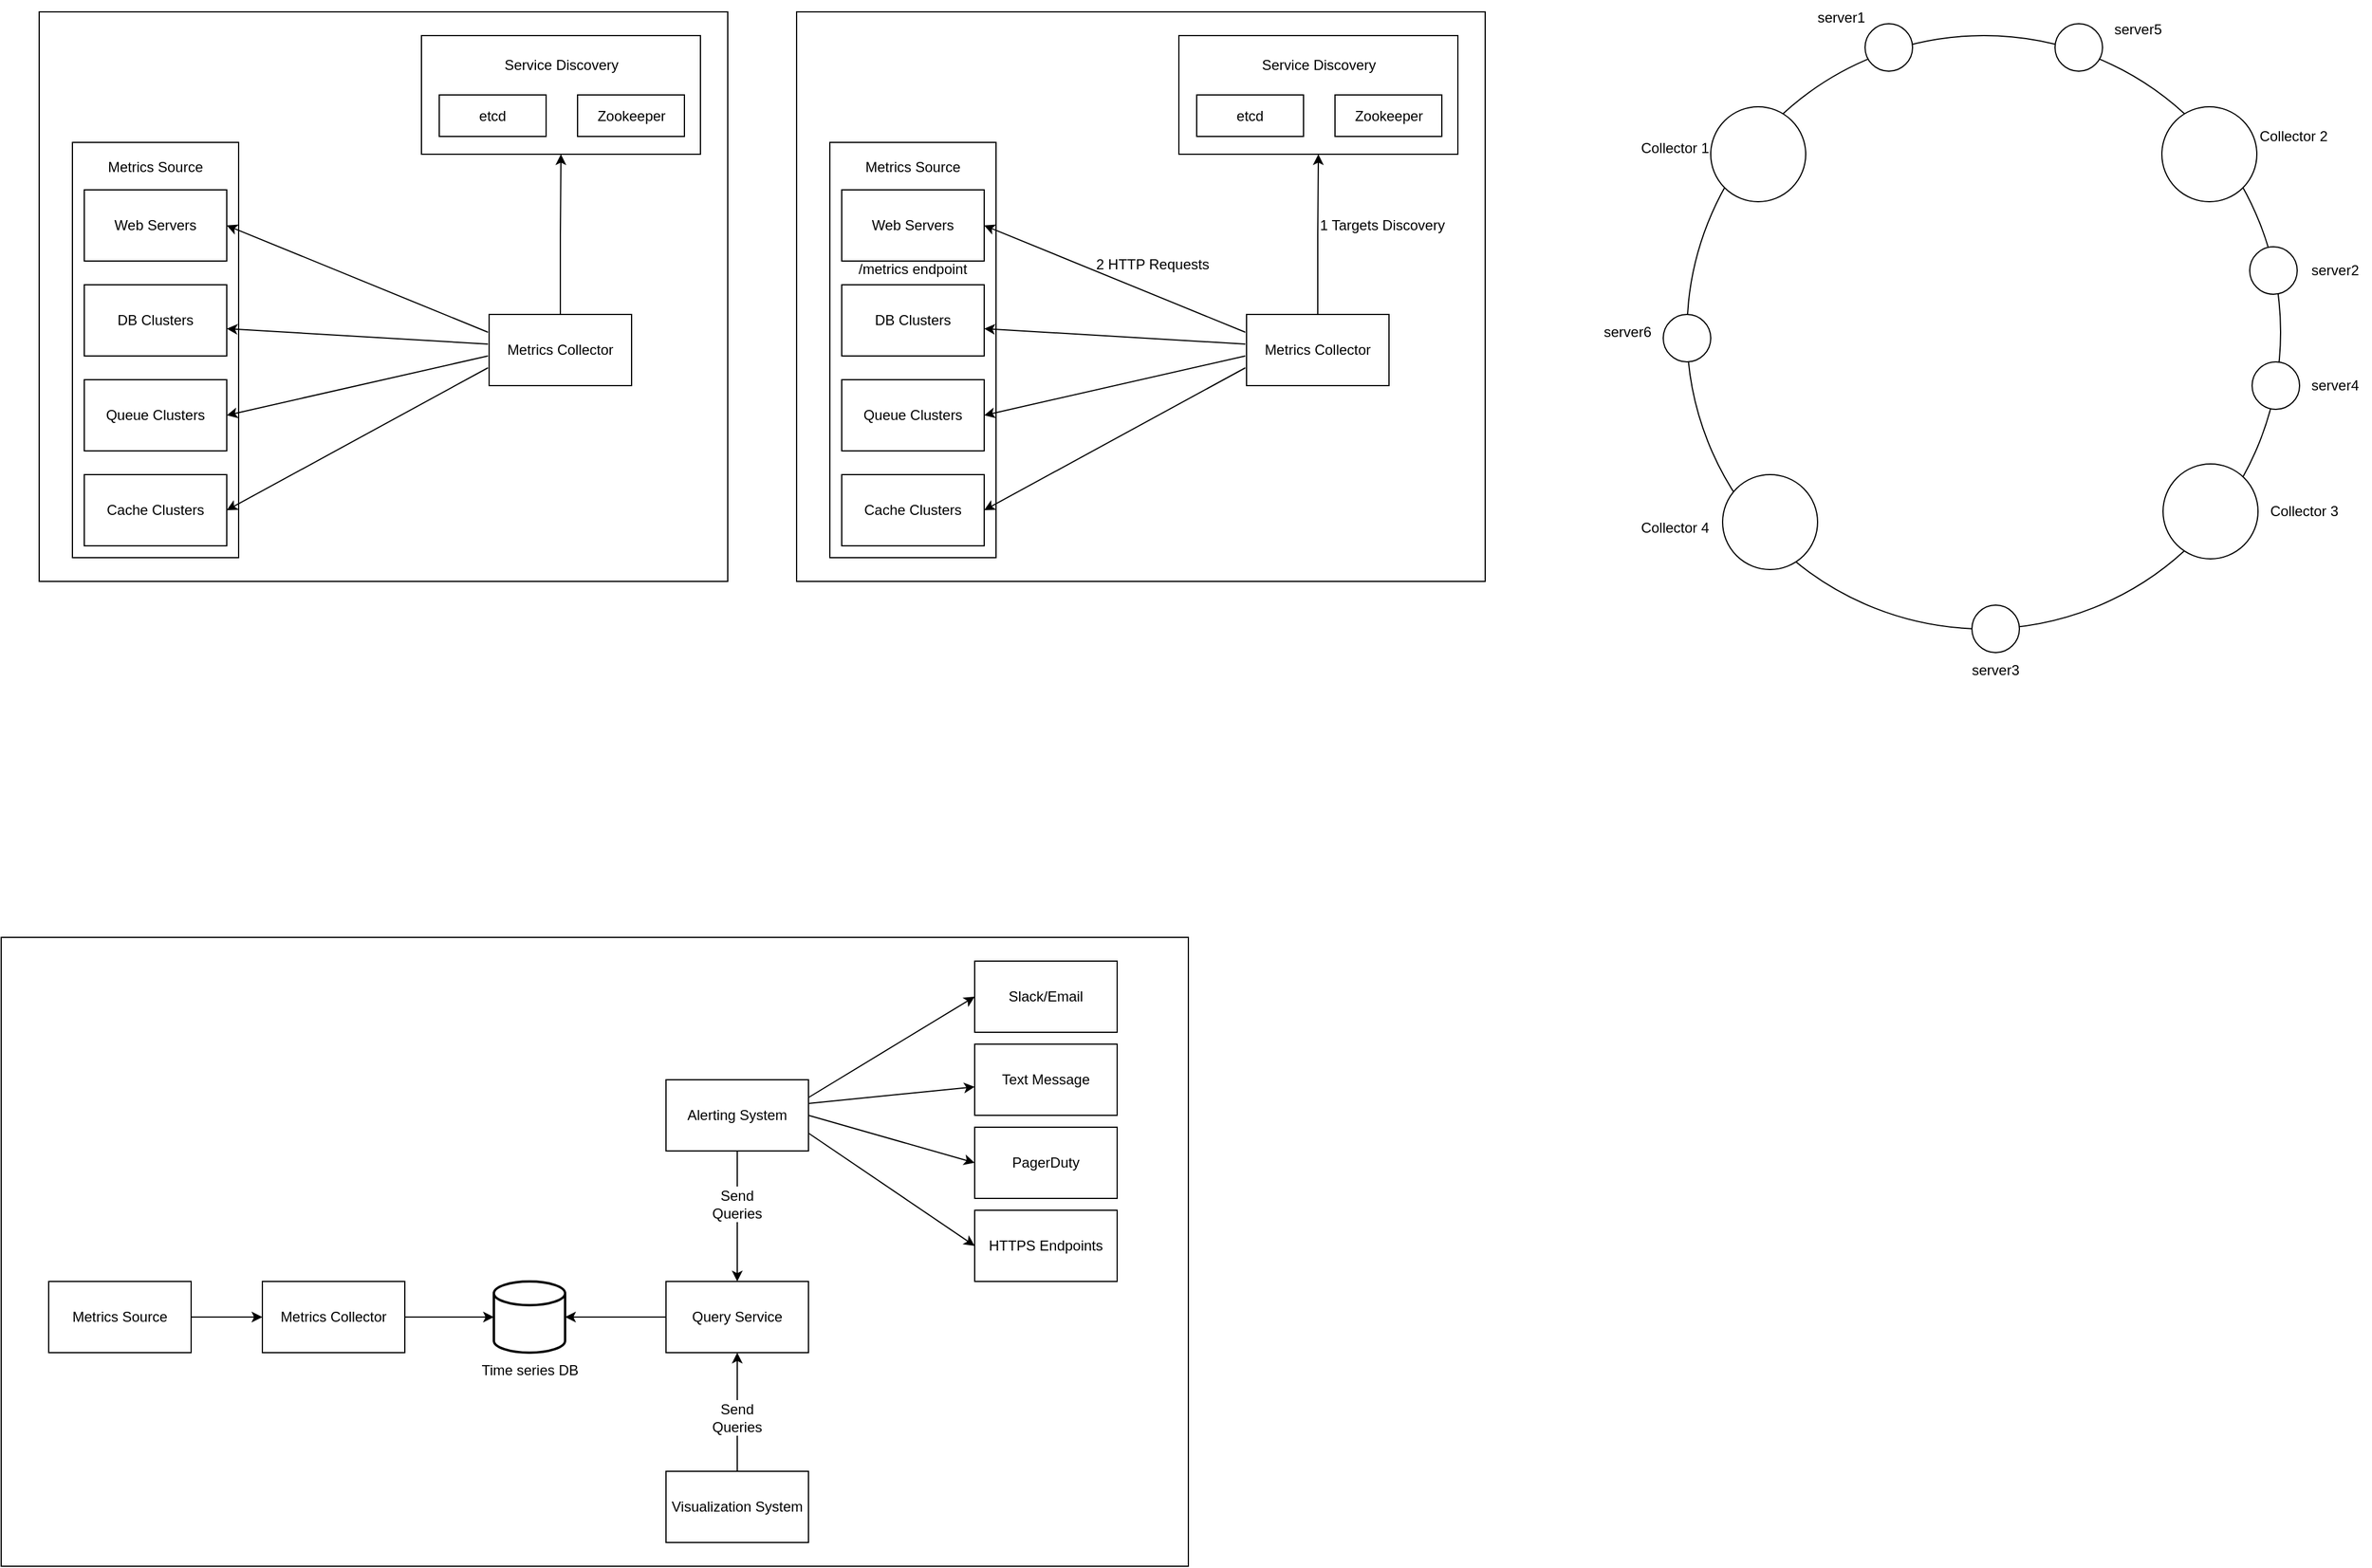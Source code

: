 <mxfile version="20.6.0" type="github">
  <diagram id="3zRqZE1PXoxu8mi61ys7" name="Page-1">
    <mxGraphModel dx="1422" dy="1894" grid="1" gridSize="10" guides="1" tooltips="1" connect="1" arrows="1" fold="1" page="1" pageScale="1" pageWidth="850" pageHeight="1100" math="0" shadow="0">
      <root>
        <mxCell id="0" />
        <mxCell id="1" parent="0" />
        <mxCell id="GxoPXQK3lBsdHpbGMg-z-47" value="" style="rounded=0;whiteSpace=wrap;html=1;" vertex="1" parent="1">
          <mxGeometry x="42" y="-890" width="580" height="480" as="geometry" />
        </mxCell>
        <mxCell id="GxoPXQK3lBsdHpbGMg-z-26" value="" style="rounded=0;whiteSpace=wrap;html=1;" vertex="1" parent="1">
          <mxGeometry x="10" y="-110" width="1000" height="530" as="geometry" />
        </mxCell>
        <mxCell id="GxoPXQK3lBsdHpbGMg-z-25" style="edgeStyle=orthogonalEdgeStyle;rounded=0;orthogonalLoop=1;jettySize=auto;html=1;exitX=1;exitY=0.5;exitDx=0;exitDy=0;entryX=0;entryY=0.5;entryDx=0;entryDy=0;" edge="1" parent="1" source="GxoPXQK3lBsdHpbGMg-z-1" target="GxoPXQK3lBsdHpbGMg-z-2">
          <mxGeometry relative="1" as="geometry" />
        </mxCell>
        <mxCell id="GxoPXQK3lBsdHpbGMg-z-1" value="Metrics Source" style="rounded=0;whiteSpace=wrap;html=1;" vertex="1" parent="1">
          <mxGeometry x="50" y="180" width="120" height="60" as="geometry" />
        </mxCell>
        <mxCell id="GxoPXQK3lBsdHpbGMg-z-24" style="edgeStyle=orthogonalEdgeStyle;rounded=0;orthogonalLoop=1;jettySize=auto;html=1;entryX=0;entryY=0.5;entryDx=0;entryDy=0;entryPerimeter=0;" edge="1" parent="1" source="GxoPXQK3lBsdHpbGMg-z-2" target="GxoPXQK3lBsdHpbGMg-z-3">
          <mxGeometry relative="1" as="geometry" />
        </mxCell>
        <mxCell id="GxoPXQK3lBsdHpbGMg-z-2" value="Metrics Collector" style="rounded=0;whiteSpace=wrap;html=1;" vertex="1" parent="1">
          <mxGeometry x="230" y="180" width="120" height="60" as="geometry" />
        </mxCell>
        <mxCell id="GxoPXQK3lBsdHpbGMg-z-3" value="" style="strokeWidth=2;html=1;shape=mxgraph.flowchart.database;whiteSpace=wrap;" vertex="1" parent="1">
          <mxGeometry x="425" y="180" width="60" height="60" as="geometry" />
        </mxCell>
        <mxCell id="GxoPXQK3lBsdHpbGMg-z-23" style="edgeStyle=orthogonalEdgeStyle;rounded=0;orthogonalLoop=1;jettySize=auto;html=1;exitX=0;exitY=0.5;exitDx=0;exitDy=0;" edge="1" parent="1" source="GxoPXQK3lBsdHpbGMg-z-4" target="GxoPXQK3lBsdHpbGMg-z-3">
          <mxGeometry relative="1" as="geometry" />
        </mxCell>
        <mxCell id="GxoPXQK3lBsdHpbGMg-z-4" value="Query Service" style="rounded=0;whiteSpace=wrap;html=1;" vertex="1" parent="1">
          <mxGeometry x="570" y="180" width="120" height="60" as="geometry" />
        </mxCell>
        <mxCell id="GxoPXQK3lBsdHpbGMg-z-16" style="edgeStyle=orthogonalEdgeStyle;rounded=0;orthogonalLoop=1;jettySize=auto;html=1;entryX=0.5;entryY=0;entryDx=0;entryDy=0;startArrow=none;" edge="1" parent="1" source="GxoPXQK3lBsdHpbGMg-z-21" target="GxoPXQK3lBsdHpbGMg-z-4">
          <mxGeometry relative="1" as="geometry" />
        </mxCell>
        <mxCell id="GxoPXQK3lBsdHpbGMg-z-5" value="Alerting System" style="rounded=0;whiteSpace=wrap;html=1;" vertex="1" parent="1">
          <mxGeometry x="570" y="10" width="120" height="60" as="geometry" />
        </mxCell>
        <mxCell id="GxoPXQK3lBsdHpbGMg-z-17" style="edgeStyle=orthogonalEdgeStyle;rounded=0;orthogonalLoop=1;jettySize=auto;html=1;entryX=0.5;entryY=1;entryDx=0;entryDy=0;startArrow=none;" edge="1" parent="1" source="GxoPXQK3lBsdHpbGMg-z-18" target="GxoPXQK3lBsdHpbGMg-z-4">
          <mxGeometry relative="1" as="geometry" />
        </mxCell>
        <mxCell id="GxoPXQK3lBsdHpbGMg-z-6" value="Visualization System" style="rounded=0;whiteSpace=wrap;html=1;" vertex="1" parent="1">
          <mxGeometry x="570" y="340" width="120" height="60" as="geometry" />
        </mxCell>
        <mxCell id="GxoPXQK3lBsdHpbGMg-z-7" value="Time series DB" style="text;html=1;strokeColor=none;fillColor=none;align=center;verticalAlign=middle;whiteSpace=wrap;rounded=0;" vertex="1" parent="1">
          <mxGeometry x="412.5" y="240" width="85" height="30" as="geometry" />
        </mxCell>
        <mxCell id="GxoPXQK3lBsdHpbGMg-z-8" value="Slack/Email" style="rounded=0;whiteSpace=wrap;html=1;" vertex="1" parent="1">
          <mxGeometry x="830" y="-90" width="120" height="60" as="geometry" />
        </mxCell>
        <mxCell id="GxoPXQK3lBsdHpbGMg-z-9" value="Text Message" style="rounded=0;whiteSpace=wrap;html=1;" vertex="1" parent="1">
          <mxGeometry x="830" y="-20" width="120" height="60" as="geometry" />
        </mxCell>
        <mxCell id="GxoPXQK3lBsdHpbGMg-z-10" value="PagerDuty" style="rounded=0;whiteSpace=wrap;html=1;" vertex="1" parent="1">
          <mxGeometry x="830" y="50" width="120" height="60" as="geometry" />
        </mxCell>
        <mxCell id="GxoPXQK3lBsdHpbGMg-z-11" value="HTTPS Endpoints" style="rounded=0;whiteSpace=wrap;html=1;" vertex="1" parent="1">
          <mxGeometry x="830" y="120" width="120" height="60" as="geometry" />
        </mxCell>
        <mxCell id="GxoPXQK3lBsdHpbGMg-z-18" value="Send Queries" style="text;html=1;strokeColor=none;fillColor=none;align=center;verticalAlign=middle;whiteSpace=wrap;rounded=0;" vertex="1" parent="1">
          <mxGeometry x="595" y="280" width="70" height="30" as="geometry" />
        </mxCell>
        <mxCell id="GxoPXQK3lBsdHpbGMg-z-19" value="" style="edgeStyle=orthogonalEdgeStyle;rounded=0;orthogonalLoop=1;jettySize=auto;html=1;entryX=0.5;entryY=1;entryDx=0;entryDy=0;endArrow=none;" edge="1" parent="1" source="GxoPXQK3lBsdHpbGMg-z-6" target="GxoPXQK3lBsdHpbGMg-z-18">
          <mxGeometry relative="1" as="geometry">
            <mxPoint x="630" y="340" as="sourcePoint" />
            <mxPoint x="630" y="240" as="targetPoint" />
          </mxGeometry>
        </mxCell>
        <mxCell id="GxoPXQK3lBsdHpbGMg-z-21" value="Send Queries" style="text;html=1;strokeColor=none;fillColor=none;align=center;verticalAlign=middle;whiteSpace=wrap;rounded=0;" vertex="1" parent="1">
          <mxGeometry x="600" y="100" width="60" height="30" as="geometry" />
        </mxCell>
        <mxCell id="GxoPXQK3lBsdHpbGMg-z-22" value="" style="edgeStyle=orthogonalEdgeStyle;rounded=0;orthogonalLoop=1;jettySize=auto;html=1;entryX=0.5;entryY=0;entryDx=0;entryDy=0;endArrow=none;" edge="1" parent="1" source="GxoPXQK3lBsdHpbGMg-z-5" target="GxoPXQK3lBsdHpbGMg-z-21">
          <mxGeometry relative="1" as="geometry">
            <mxPoint x="630" y="70" as="sourcePoint" />
            <mxPoint x="630" y="180" as="targetPoint" />
          </mxGeometry>
        </mxCell>
        <mxCell id="GxoPXQK3lBsdHpbGMg-z-31" value="" style="rounded=0;whiteSpace=wrap;html=1;" vertex="1" parent="1">
          <mxGeometry x="70" y="-780" width="140" height="350" as="geometry" />
        </mxCell>
        <mxCell id="GxoPXQK3lBsdHpbGMg-z-27" value="Web Servers" style="rounded=0;whiteSpace=wrap;html=1;" vertex="1" parent="1">
          <mxGeometry x="80" y="-740" width="120" height="60" as="geometry" />
        </mxCell>
        <mxCell id="GxoPXQK3lBsdHpbGMg-z-28" value="DB Clusters" style="rounded=0;whiteSpace=wrap;html=1;" vertex="1" parent="1">
          <mxGeometry x="80" y="-660" width="120" height="60" as="geometry" />
        </mxCell>
        <mxCell id="GxoPXQK3lBsdHpbGMg-z-29" value="Queue Clusters" style="rounded=0;whiteSpace=wrap;html=1;" vertex="1" parent="1">
          <mxGeometry x="80" y="-580" width="120" height="60" as="geometry" />
        </mxCell>
        <mxCell id="GxoPXQK3lBsdHpbGMg-z-30" value="Cache Clusters" style="rounded=0;whiteSpace=wrap;html=1;" vertex="1" parent="1">
          <mxGeometry x="80" y="-500" width="120" height="60" as="geometry" />
        </mxCell>
        <mxCell id="GxoPXQK3lBsdHpbGMg-z-32" value="Metrics Source" style="text;html=1;strokeColor=none;fillColor=none;align=center;verticalAlign=middle;whiteSpace=wrap;rounded=0;" vertex="1" parent="1">
          <mxGeometry x="95" y="-774" width="90" height="30" as="geometry" />
        </mxCell>
        <mxCell id="GxoPXQK3lBsdHpbGMg-z-41" style="edgeStyle=orthogonalEdgeStyle;rounded=0;orthogonalLoop=1;jettySize=auto;html=1;entryX=0.5;entryY=1;entryDx=0;entryDy=0;" edge="1" parent="1" source="GxoPXQK3lBsdHpbGMg-z-33" target="GxoPXQK3lBsdHpbGMg-z-38">
          <mxGeometry relative="1" as="geometry" />
        </mxCell>
        <mxCell id="GxoPXQK3lBsdHpbGMg-z-33" value="Metrics Collector" style="rounded=0;whiteSpace=wrap;html=1;" vertex="1" parent="1">
          <mxGeometry x="421" y="-635" width="120" height="60" as="geometry" />
        </mxCell>
        <mxCell id="GxoPXQK3lBsdHpbGMg-z-34" value="" style="endArrow=classic;html=1;rounded=0;entryX=1;entryY=0.5;entryDx=0;entryDy=0;" edge="1" parent="1" target="GxoPXQK3lBsdHpbGMg-z-27">
          <mxGeometry width="50" height="50" relative="1" as="geometry">
            <mxPoint x="420" y="-620" as="sourcePoint" />
            <mxPoint x="450" y="-540" as="targetPoint" />
          </mxGeometry>
        </mxCell>
        <mxCell id="GxoPXQK3lBsdHpbGMg-z-35" value="" style="endArrow=classic;html=1;rounded=0;entryX=1;entryY=0.617;entryDx=0;entryDy=0;entryPerimeter=0;" edge="1" parent="1" target="GxoPXQK3lBsdHpbGMg-z-28">
          <mxGeometry width="50" height="50" relative="1" as="geometry">
            <mxPoint x="420" y="-610" as="sourcePoint" />
            <mxPoint x="210" y="-700" as="targetPoint" />
          </mxGeometry>
        </mxCell>
        <mxCell id="GxoPXQK3lBsdHpbGMg-z-36" value="" style="endArrow=classic;html=1;rounded=0;entryX=1;entryY=0.5;entryDx=0;entryDy=0;" edge="1" parent="1" target="GxoPXQK3lBsdHpbGMg-z-29">
          <mxGeometry width="50" height="50" relative="1" as="geometry">
            <mxPoint x="420" y="-600" as="sourcePoint" />
            <mxPoint x="210" y="-612.98" as="targetPoint" />
          </mxGeometry>
        </mxCell>
        <mxCell id="GxoPXQK3lBsdHpbGMg-z-37" value="" style="endArrow=classic;html=1;rounded=0;entryX=1;entryY=0.5;entryDx=0;entryDy=0;" edge="1" parent="1" target="GxoPXQK3lBsdHpbGMg-z-30">
          <mxGeometry width="50" height="50" relative="1" as="geometry">
            <mxPoint x="420" y="-590" as="sourcePoint" />
            <mxPoint x="210" y="-540" as="targetPoint" />
          </mxGeometry>
        </mxCell>
        <mxCell id="GxoPXQK3lBsdHpbGMg-z-38" value="" style="rounded=0;whiteSpace=wrap;html=1;" vertex="1" parent="1">
          <mxGeometry x="364" y="-870" width="235" height="100" as="geometry" />
        </mxCell>
        <mxCell id="GxoPXQK3lBsdHpbGMg-z-39" value="etcd" style="rounded=0;whiteSpace=wrap;html=1;" vertex="1" parent="1">
          <mxGeometry x="379" y="-820" width="90" height="35" as="geometry" />
        </mxCell>
        <mxCell id="GxoPXQK3lBsdHpbGMg-z-40" value="Zookeeper" style="rounded=0;whiteSpace=wrap;html=1;" vertex="1" parent="1">
          <mxGeometry x="495.5" y="-820" width="90" height="35" as="geometry" />
        </mxCell>
        <mxCell id="GxoPXQK3lBsdHpbGMg-z-42" value="" style="endArrow=classic;html=1;rounded=0;exitX=1;exitY=0.25;exitDx=0;exitDy=0;" edge="1" parent="1" source="GxoPXQK3lBsdHpbGMg-z-5">
          <mxGeometry width="50" height="50" relative="1" as="geometry">
            <mxPoint x="780" y="-10" as="sourcePoint" />
            <mxPoint x="830" y="-60" as="targetPoint" />
          </mxGeometry>
        </mxCell>
        <mxCell id="GxoPXQK3lBsdHpbGMg-z-43" value="" style="endArrow=classic;html=1;rounded=0;" edge="1" parent="1" target="GxoPXQK3lBsdHpbGMg-z-9">
          <mxGeometry width="50" height="50" relative="1" as="geometry">
            <mxPoint x="690" y="30" as="sourcePoint" />
            <mxPoint x="840" y="-50" as="targetPoint" />
          </mxGeometry>
        </mxCell>
        <mxCell id="GxoPXQK3lBsdHpbGMg-z-44" value="" style="endArrow=classic;html=1;rounded=0;exitX=1;exitY=0.5;exitDx=0;exitDy=0;entryX=0;entryY=0.5;entryDx=0;entryDy=0;" edge="1" parent="1" source="GxoPXQK3lBsdHpbGMg-z-5" target="GxoPXQK3lBsdHpbGMg-z-10">
          <mxGeometry width="50" height="50" relative="1" as="geometry">
            <mxPoint x="710" y="45" as="sourcePoint" />
            <mxPoint x="850" y="-40" as="targetPoint" />
          </mxGeometry>
        </mxCell>
        <mxCell id="GxoPXQK3lBsdHpbGMg-z-45" value="" style="endArrow=classic;html=1;rounded=0;exitX=1;exitY=0.75;exitDx=0;exitDy=0;entryX=0;entryY=0.5;entryDx=0;entryDy=0;" edge="1" parent="1" source="GxoPXQK3lBsdHpbGMg-z-5" target="GxoPXQK3lBsdHpbGMg-z-11">
          <mxGeometry width="50" height="50" relative="1" as="geometry">
            <mxPoint x="720" y="55" as="sourcePoint" />
            <mxPoint x="860" y="-30" as="targetPoint" />
          </mxGeometry>
        </mxCell>
        <mxCell id="GxoPXQK3lBsdHpbGMg-z-46" value="Service Discovery" style="text;html=1;strokeColor=none;fillColor=none;align=center;verticalAlign=middle;whiteSpace=wrap;rounded=0;" vertex="1" parent="1">
          <mxGeometry x="431.5" y="-860" width="100" height="30" as="geometry" />
        </mxCell>
        <mxCell id="GxoPXQK3lBsdHpbGMg-z-48" value="" style="rounded=0;whiteSpace=wrap;html=1;" vertex="1" parent="1">
          <mxGeometry x="680" y="-890" width="580" height="480" as="geometry" />
        </mxCell>
        <mxCell id="GxoPXQK3lBsdHpbGMg-z-49" value="" style="rounded=0;whiteSpace=wrap;html=1;" vertex="1" parent="1">
          <mxGeometry x="708" y="-780" width="140" height="350" as="geometry" />
        </mxCell>
        <mxCell id="GxoPXQK3lBsdHpbGMg-z-50" value="Web Servers" style="rounded=0;whiteSpace=wrap;html=1;" vertex="1" parent="1">
          <mxGeometry x="718" y="-740" width="120" height="60" as="geometry" />
        </mxCell>
        <mxCell id="GxoPXQK3lBsdHpbGMg-z-51" value="DB Clusters" style="rounded=0;whiteSpace=wrap;html=1;" vertex="1" parent="1">
          <mxGeometry x="718" y="-660" width="120" height="60" as="geometry" />
        </mxCell>
        <mxCell id="GxoPXQK3lBsdHpbGMg-z-52" value="Queue Clusters" style="rounded=0;whiteSpace=wrap;html=1;" vertex="1" parent="1">
          <mxGeometry x="718" y="-580" width="120" height="60" as="geometry" />
        </mxCell>
        <mxCell id="GxoPXQK3lBsdHpbGMg-z-53" value="Cache Clusters" style="rounded=0;whiteSpace=wrap;html=1;" vertex="1" parent="1">
          <mxGeometry x="718" y="-500" width="120" height="60" as="geometry" />
        </mxCell>
        <mxCell id="GxoPXQK3lBsdHpbGMg-z-54" value="Metrics Source" style="text;html=1;strokeColor=none;fillColor=none;align=center;verticalAlign=middle;whiteSpace=wrap;rounded=0;" vertex="1" parent="1">
          <mxGeometry x="733" y="-774" width="90" height="30" as="geometry" />
        </mxCell>
        <mxCell id="GxoPXQK3lBsdHpbGMg-z-55" style="edgeStyle=orthogonalEdgeStyle;rounded=0;orthogonalLoop=1;jettySize=auto;html=1;entryX=0.5;entryY=1;entryDx=0;entryDy=0;" edge="1" parent="1" source="GxoPXQK3lBsdHpbGMg-z-56" target="GxoPXQK3lBsdHpbGMg-z-61">
          <mxGeometry relative="1" as="geometry" />
        </mxCell>
        <mxCell id="GxoPXQK3lBsdHpbGMg-z-56" value="Metrics Collector" style="rounded=0;whiteSpace=wrap;html=1;" vertex="1" parent="1">
          <mxGeometry x="1059" y="-635" width="120" height="60" as="geometry" />
        </mxCell>
        <mxCell id="GxoPXQK3lBsdHpbGMg-z-57" value="" style="endArrow=classic;html=1;rounded=0;entryX=1;entryY=0.5;entryDx=0;entryDy=0;" edge="1" parent="1" target="GxoPXQK3lBsdHpbGMg-z-50">
          <mxGeometry width="50" height="50" relative="1" as="geometry">
            <mxPoint x="1058" y="-620" as="sourcePoint" />
            <mxPoint x="1088" y="-540" as="targetPoint" />
          </mxGeometry>
        </mxCell>
        <mxCell id="GxoPXQK3lBsdHpbGMg-z-58" value="" style="endArrow=classic;html=1;rounded=0;entryX=1;entryY=0.617;entryDx=0;entryDy=0;entryPerimeter=0;" edge="1" parent="1" target="GxoPXQK3lBsdHpbGMg-z-51">
          <mxGeometry width="50" height="50" relative="1" as="geometry">
            <mxPoint x="1058" y="-610" as="sourcePoint" />
            <mxPoint x="848" y="-700" as="targetPoint" />
          </mxGeometry>
        </mxCell>
        <mxCell id="GxoPXQK3lBsdHpbGMg-z-59" value="" style="endArrow=classic;html=1;rounded=0;entryX=1;entryY=0.5;entryDx=0;entryDy=0;" edge="1" parent="1" target="GxoPXQK3lBsdHpbGMg-z-52">
          <mxGeometry width="50" height="50" relative="1" as="geometry">
            <mxPoint x="1058" y="-600" as="sourcePoint" />
            <mxPoint x="848" y="-612.98" as="targetPoint" />
          </mxGeometry>
        </mxCell>
        <mxCell id="GxoPXQK3lBsdHpbGMg-z-60" value="" style="endArrow=classic;html=1;rounded=0;entryX=1;entryY=0.5;entryDx=0;entryDy=0;" edge="1" parent="1" target="GxoPXQK3lBsdHpbGMg-z-53">
          <mxGeometry width="50" height="50" relative="1" as="geometry">
            <mxPoint x="1058" y="-590" as="sourcePoint" />
            <mxPoint x="848" y="-540" as="targetPoint" />
          </mxGeometry>
        </mxCell>
        <mxCell id="GxoPXQK3lBsdHpbGMg-z-61" value="" style="rounded=0;whiteSpace=wrap;html=1;" vertex="1" parent="1">
          <mxGeometry x="1002" y="-870" width="235" height="100" as="geometry" />
        </mxCell>
        <mxCell id="GxoPXQK3lBsdHpbGMg-z-62" value="etcd" style="rounded=0;whiteSpace=wrap;html=1;" vertex="1" parent="1">
          <mxGeometry x="1017" y="-820" width="90" height="35" as="geometry" />
        </mxCell>
        <mxCell id="GxoPXQK3lBsdHpbGMg-z-63" value="Zookeeper" style="rounded=0;whiteSpace=wrap;html=1;" vertex="1" parent="1">
          <mxGeometry x="1133.5" y="-820" width="90" height="35" as="geometry" />
        </mxCell>
        <mxCell id="GxoPXQK3lBsdHpbGMg-z-64" value="Service Discovery" style="text;html=1;strokeColor=none;fillColor=none;align=center;verticalAlign=middle;whiteSpace=wrap;rounded=0;" vertex="1" parent="1">
          <mxGeometry x="1069.5" y="-860" width="100" height="30" as="geometry" />
        </mxCell>
        <mxCell id="GxoPXQK3lBsdHpbGMg-z-65" value="2 HTTP Requests" style="text;html=1;strokeColor=none;fillColor=none;align=center;verticalAlign=middle;whiteSpace=wrap;rounded=0;" vertex="1" parent="1">
          <mxGeometry x="930" y="-692" width="100" height="30" as="geometry" />
        </mxCell>
        <mxCell id="GxoPXQK3lBsdHpbGMg-z-66" value="1 Targets Discovery" style="text;html=1;strokeColor=none;fillColor=none;align=center;verticalAlign=middle;whiteSpace=wrap;rounded=0;" vertex="1" parent="1">
          <mxGeometry x="1114.5" y="-725" width="116.5" height="30" as="geometry" />
        </mxCell>
        <mxCell id="GxoPXQK3lBsdHpbGMg-z-67" value="/metrics endpoint" style="text;html=1;strokeColor=none;fillColor=none;align=center;verticalAlign=middle;whiteSpace=wrap;rounded=0;" vertex="1" parent="1">
          <mxGeometry x="728" y="-688" width="100" height="30" as="geometry" />
        </mxCell>
        <mxCell id="GxoPXQK3lBsdHpbGMg-z-68" value="" style="ellipse;whiteSpace=wrap;html=1;aspect=fixed;" vertex="1" parent="1">
          <mxGeometry x="1430" y="-870" width="500" height="500" as="geometry" />
        </mxCell>
        <mxCell id="GxoPXQK3lBsdHpbGMg-z-69" value="" style="ellipse;whiteSpace=wrap;html=1;aspect=fixed;" vertex="1" parent="1">
          <mxGeometry x="1450" y="-810" width="80" height="80" as="geometry" />
        </mxCell>
        <mxCell id="GxoPXQK3lBsdHpbGMg-z-70" value="" style="ellipse;whiteSpace=wrap;html=1;aspect=fixed;" vertex="1" parent="1">
          <mxGeometry x="1830" y="-810" width="80" height="80" as="geometry" />
        </mxCell>
        <mxCell id="GxoPXQK3lBsdHpbGMg-z-71" value="" style="ellipse;whiteSpace=wrap;html=1;aspect=fixed;" vertex="1" parent="1">
          <mxGeometry x="1460" y="-500" width="80" height="80" as="geometry" />
        </mxCell>
        <mxCell id="GxoPXQK3lBsdHpbGMg-z-72" value="" style="ellipse;whiteSpace=wrap;html=1;aspect=fixed;" vertex="1" parent="1">
          <mxGeometry x="1831" y="-509" width="80" height="80" as="geometry" />
        </mxCell>
        <mxCell id="GxoPXQK3lBsdHpbGMg-z-73" value="" style="ellipse;whiteSpace=wrap;html=1;aspect=fixed;" vertex="1" parent="1">
          <mxGeometry x="1410" y="-635" width="40" height="40" as="geometry" />
        </mxCell>
        <mxCell id="GxoPXQK3lBsdHpbGMg-z-76" value="" style="ellipse;whiteSpace=wrap;html=1;aspect=fixed;" vertex="1" parent="1">
          <mxGeometry x="1740" y="-880" width="40" height="40" as="geometry" />
        </mxCell>
        <mxCell id="GxoPXQK3lBsdHpbGMg-z-77" value="" style="ellipse;whiteSpace=wrap;html=1;aspect=fixed;" vertex="1" parent="1">
          <mxGeometry x="1580" y="-880" width="40" height="40" as="geometry" />
        </mxCell>
        <mxCell id="GxoPXQK3lBsdHpbGMg-z-78" value="" style="ellipse;whiteSpace=wrap;html=1;aspect=fixed;" vertex="1" parent="1">
          <mxGeometry x="1906" y="-595" width="40" height="40" as="geometry" />
        </mxCell>
        <mxCell id="GxoPXQK3lBsdHpbGMg-z-79" value="" style="ellipse;whiteSpace=wrap;html=1;aspect=fixed;" vertex="1" parent="1">
          <mxGeometry x="1904" y="-692" width="40" height="40" as="geometry" />
        </mxCell>
        <mxCell id="GxoPXQK3lBsdHpbGMg-z-80" value="" style="ellipse;whiteSpace=wrap;html=1;aspect=fixed;" vertex="1" parent="1">
          <mxGeometry x="1670" y="-390" width="40" height="40" as="geometry" />
        </mxCell>
        <mxCell id="GxoPXQK3lBsdHpbGMg-z-81" value="Collector 1" style="text;html=1;strokeColor=none;fillColor=none;align=center;verticalAlign=middle;whiteSpace=wrap;rounded=0;" vertex="1" parent="1">
          <mxGeometry x="1390" y="-790" width="60" height="30" as="geometry" />
        </mxCell>
        <mxCell id="GxoPXQK3lBsdHpbGMg-z-82" value="Collector 2" style="text;html=1;strokeColor=none;fillColor=none;align=center;verticalAlign=middle;whiteSpace=wrap;rounded=0;" vertex="1" parent="1">
          <mxGeometry x="1911" y="-800" width="60" height="30" as="geometry" />
        </mxCell>
        <mxCell id="GxoPXQK3lBsdHpbGMg-z-83" value="Collector 3" style="text;html=1;strokeColor=none;fillColor=none;align=center;verticalAlign=middle;whiteSpace=wrap;rounded=0;" vertex="1" parent="1">
          <mxGeometry x="1920" y="-484" width="60" height="30" as="geometry" />
        </mxCell>
        <mxCell id="GxoPXQK3lBsdHpbGMg-z-84" value="Collector 4" style="text;html=1;strokeColor=none;fillColor=none;align=center;verticalAlign=middle;whiteSpace=wrap;rounded=0;" vertex="1" parent="1">
          <mxGeometry x="1390" y="-470" width="60" height="30" as="geometry" />
        </mxCell>
        <mxCell id="GxoPXQK3lBsdHpbGMg-z-85" value="server6" style="text;html=1;strokeColor=none;fillColor=none;align=center;verticalAlign=middle;whiteSpace=wrap;rounded=0;" vertex="1" parent="1">
          <mxGeometry x="1350" y="-635" width="60" height="30" as="geometry" />
        </mxCell>
        <mxCell id="GxoPXQK3lBsdHpbGMg-z-86" value="server1" style="text;html=1;strokeColor=none;fillColor=none;align=center;verticalAlign=middle;whiteSpace=wrap;rounded=0;" vertex="1" parent="1">
          <mxGeometry x="1530" y="-900" width="60" height="30" as="geometry" />
        </mxCell>
        <mxCell id="GxoPXQK3lBsdHpbGMg-z-87" value="server5" style="text;html=1;strokeColor=none;fillColor=none;align=center;verticalAlign=middle;whiteSpace=wrap;rounded=0;" vertex="1" parent="1">
          <mxGeometry x="1780" y="-890" width="60" height="30" as="geometry" />
        </mxCell>
        <mxCell id="GxoPXQK3lBsdHpbGMg-z-88" value="server2" style="text;html=1;strokeColor=none;fillColor=none;align=center;verticalAlign=middle;whiteSpace=wrap;rounded=0;" vertex="1" parent="1">
          <mxGeometry x="1946" y="-687" width="60" height="30" as="geometry" />
        </mxCell>
        <mxCell id="GxoPXQK3lBsdHpbGMg-z-89" value="server4" style="text;html=1;strokeColor=none;fillColor=none;align=center;verticalAlign=middle;whiteSpace=wrap;rounded=0;" vertex="1" parent="1">
          <mxGeometry x="1946" y="-590" width="60" height="30" as="geometry" />
        </mxCell>
        <mxCell id="GxoPXQK3lBsdHpbGMg-z-90" value="server3" style="text;html=1;strokeColor=none;fillColor=none;align=center;verticalAlign=middle;whiteSpace=wrap;rounded=0;" vertex="1" parent="1">
          <mxGeometry x="1660" y="-350" width="60" height="30" as="geometry" />
        </mxCell>
      </root>
    </mxGraphModel>
  </diagram>
</mxfile>
